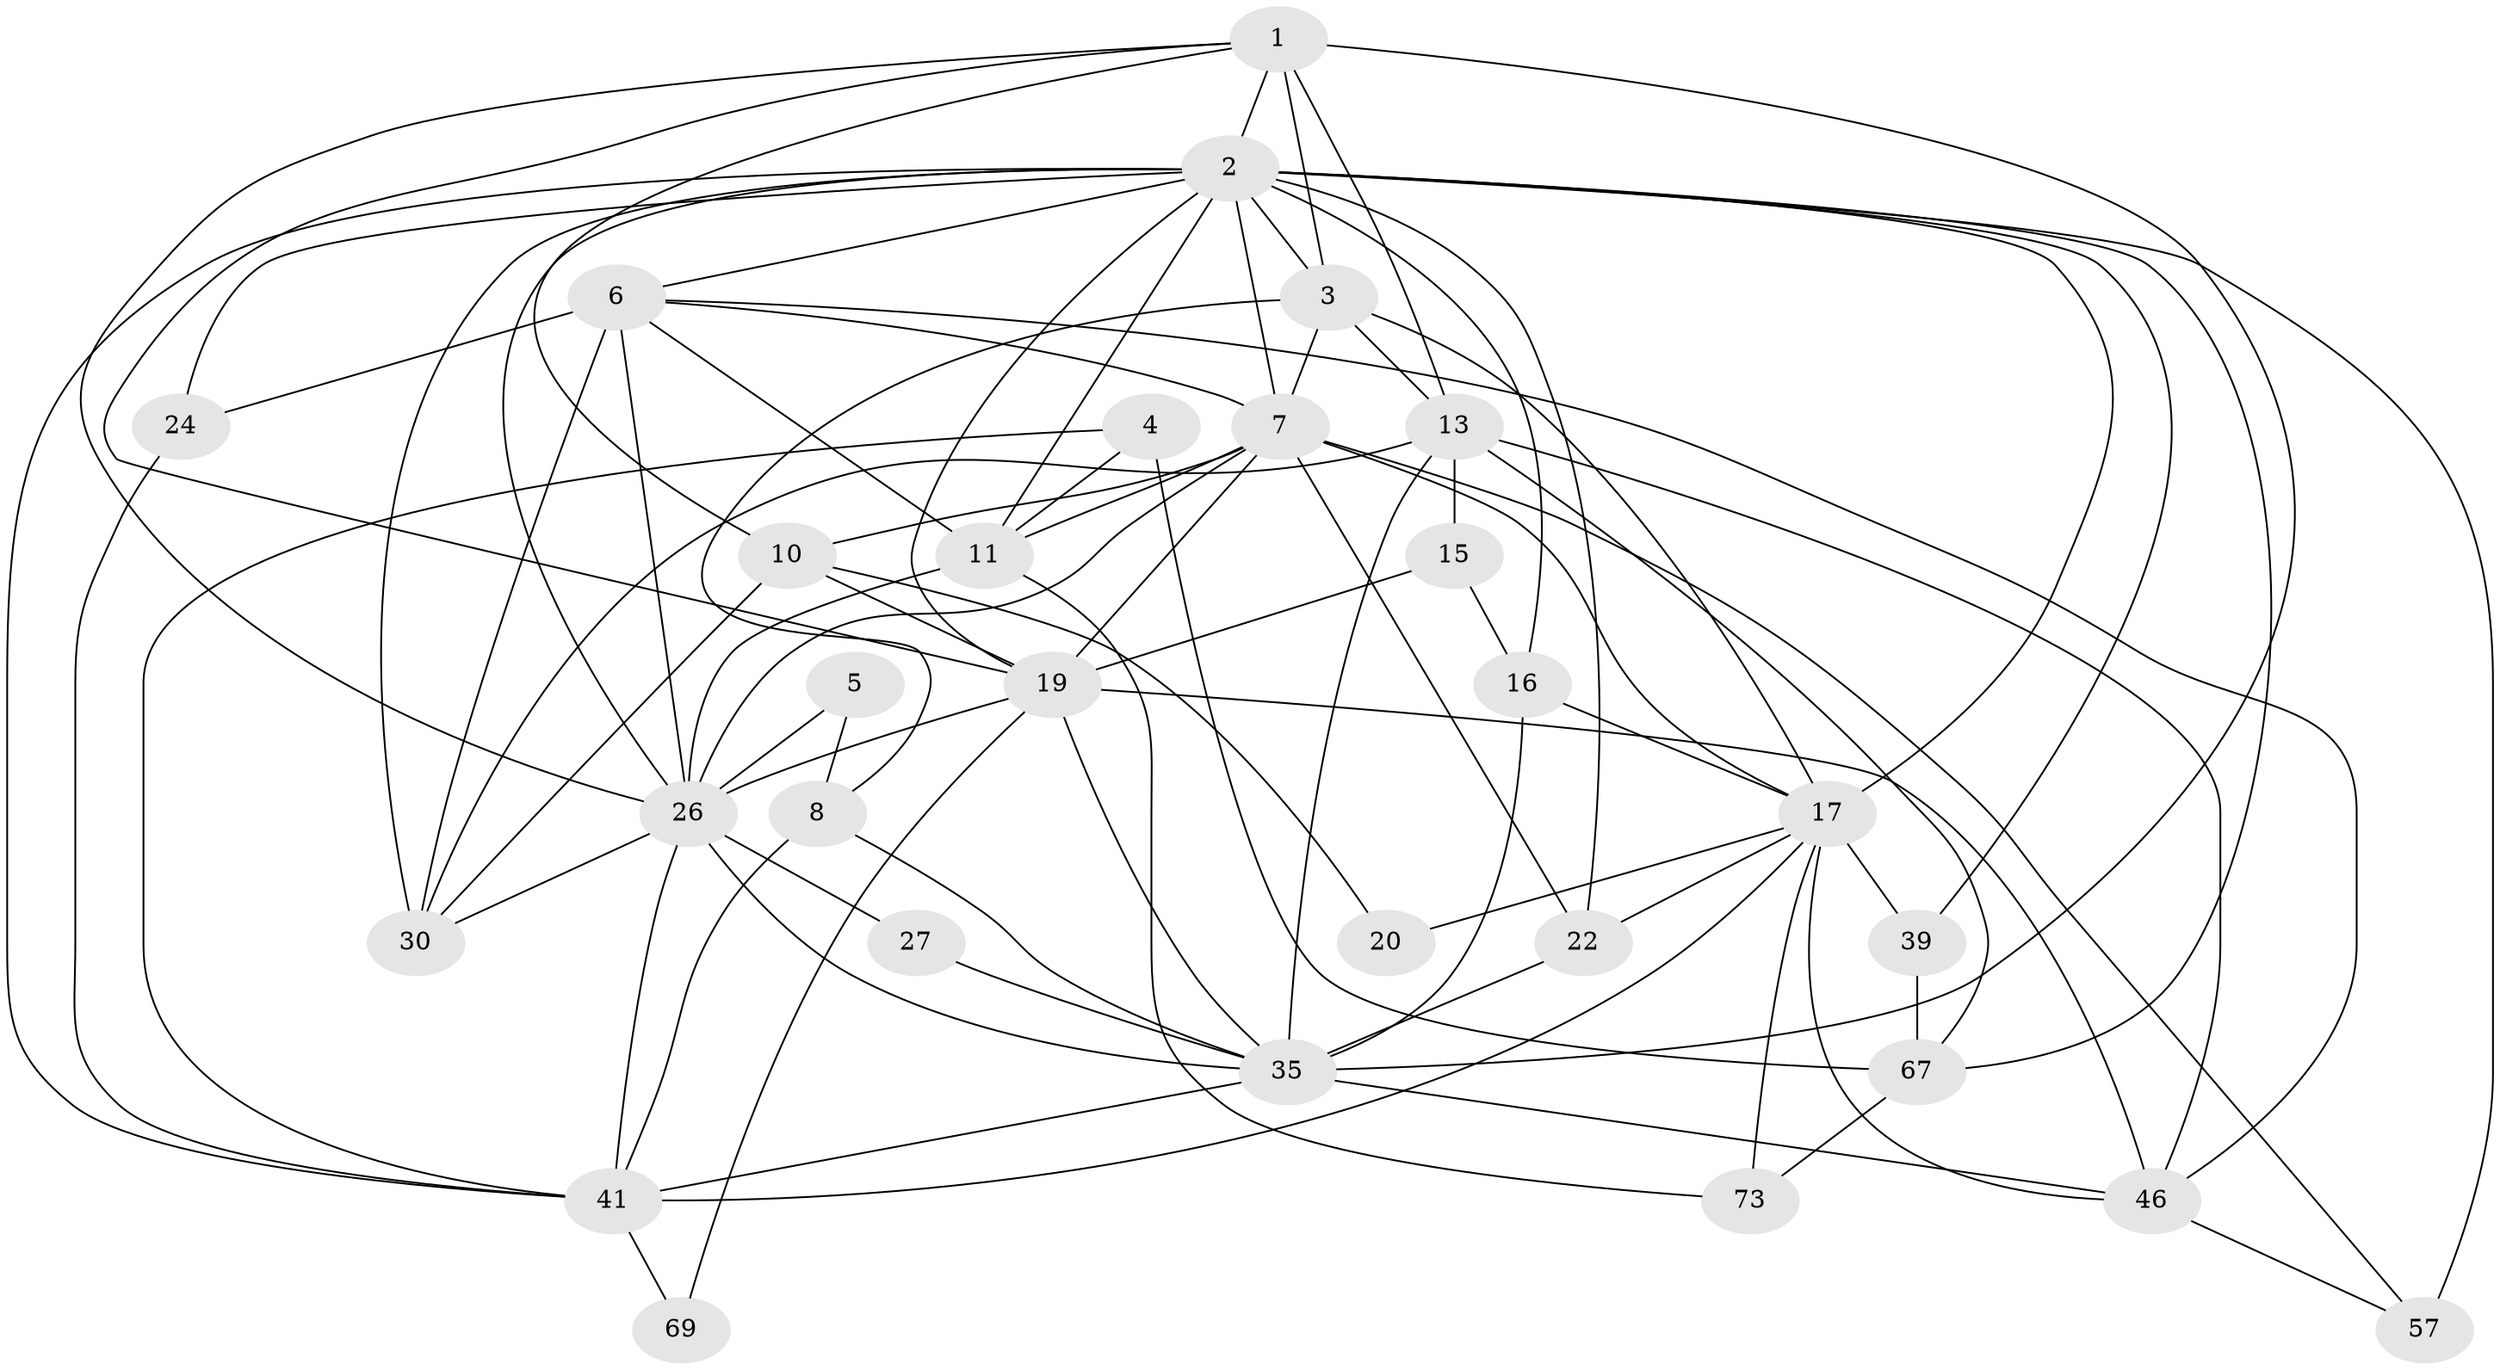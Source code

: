 // original degree distribution, {5: 0.16216216216216217, 8: 0.04054054054054054, 3: 0.28378378378378377, 4: 0.24324324324324326, 2: 0.14864864864864866, 6: 0.10810810810810811, 7: 0.013513513513513514}
// Generated by graph-tools (version 1.1) at 2025/18/03/04/25 18:18:57]
// undirected, 29 vertices, 83 edges
graph export_dot {
graph [start="1"]
  node [color=gray90,style=filled];
  1 [super="+43+14"];
  2 [super="+45+9+31+18+48+44"];
  3 [super="+21"];
  4;
  5;
  6 [super="+12"];
  7 [super="+47+28+38"];
  8 [super="+32"];
  10 [super="+25"];
  11 [super="+36+61+49"];
  13 [super="+60"];
  15;
  16 [super="+50+53"];
  17 [super="+23"];
  19 [super="+56+29"];
  20;
  22 [super="+66"];
  24;
  26 [super="+51+37+62"];
  27;
  30 [super="+59"];
  35 [super="+63+54"];
  39;
  41 [super="+74+42"];
  46 [super="+64"];
  57;
  67;
  69;
  73;
  1 -- 26;
  1 -- 10;
  1 -- 35;
  1 -- 13 [weight=2];
  1 -- 19;
  1 -- 3;
  1 -- 2;
  2 -- 11 [weight=2];
  2 -- 30;
  2 -- 57;
  2 -- 17;
  2 -- 39;
  2 -- 67;
  2 -- 22 [weight=2];
  2 -- 16 [weight=2];
  2 -- 19;
  2 -- 24;
  2 -- 6;
  2 -- 41 [weight=2];
  2 -- 3;
  2 -- 7;
  2 -- 26;
  3 -- 13;
  3 -- 17;
  3 -- 8;
  3 -- 7;
  4 -- 67;
  4 -- 11;
  4 -- 41;
  5 -- 26 [weight=2];
  5 -- 8;
  6 -- 30;
  6 -- 46;
  6 -- 7;
  6 -- 24;
  6 -- 26 [weight=2];
  6 -- 11;
  7 -- 26;
  7 -- 57;
  7 -- 11 [weight=2];
  7 -- 17;
  7 -- 19 [weight=2];
  7 -- 22;
  7 -- 10;
  8 -- 35;
  8 -- 41;
  10 -- 19;
  10 -- 20;
  10 -- 30;
  11 -- 26;
  11 -- 73;
  13 -- 67;
  13 -- 46;
  13 -- 15;
  13 -- 30;
  13 -- 35 [weight=2];
  15 -- 16;
  15 -- 19;
  16 -- 35 [weight=3];
  16 -- 17 [weight=2];
  17 -- 41;
  17 -- 22 [weight=2];
  17 -- 39;
  17 -- 73;
  17 -- 46;
  17 -- 20;
  19 -- 69;
  19 -- 26 [weight=2];
  19 -- 46;
  19 -- 35;
  22 -- 35;
  24 -- 41;
  26 -- 30;
  26 -- 27;
  26 -- 35;
  26 -- 41;
  27 -- 35;
  35 -- 46;
  35 -- 41;
  39 -- 67;
  41 -- 69;
  46 -- 57;
  67 -- 73;
}
